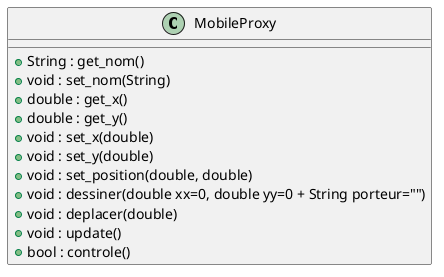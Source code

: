 @startuml

Class MobileProxy {
    + String : get_nom()
    + void : set_nom(String)
    + double : get_x()
    + double : get_y()
    + void : set_x(double)
    + void : set_y(double)
    + void : set_position(double, double)
    + void : dessiner(double xx=0, double yy=0 + String porteur="")
    + void : deplacer(double)
    + void : update()
    + bool : controle()
}

@enduml
